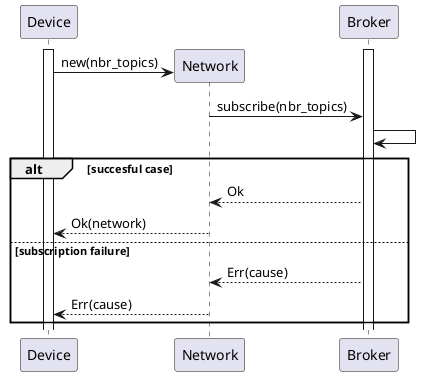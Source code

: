 @startuml
participant Device as D
participant Network as NT
participant Broker as B

activate D
activate B
create NT

D -> NT : new(nbr_topics)
NT -> B : subscribe(nbr_topics)
B -> B

alt succesful case
    B --> NT : Ok
    NT --> D : Ok(network)

else subscription failure
    B --> NT : Err(cause)
    NT --> D : Err(cause)
end
@enduml